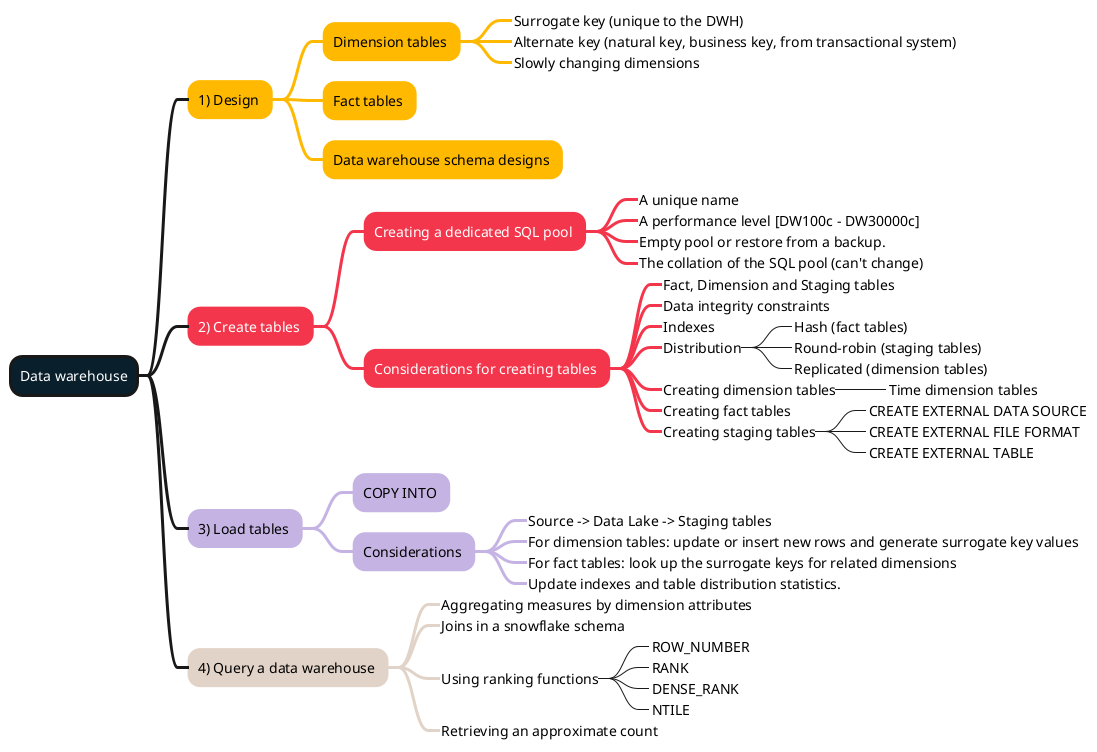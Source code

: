 @startmindmap
<style>
:depth(0) {
    BackgroundColor #091f2c
    FontColor #ffffff
    LineThickness 3.0
}
.topic1 {
    BackgroundColor #ffb900
    LineColor #ffb900
    LineThickness 3.0
    FontColor #000000
}
.topic2 {
    BackgroundColor #f4364c
    LineColor #f4364c
    LineThickness 3.0
    FontColor #ffffff
}
.topic3 {
    BackgroundColor #c5b4e3
    LineColor #c5b4e3
    LineThickness 3.0
    FontColor #000000
}
.topic4 {
    BackgroundColor #e1d3c7
    LineColor #e1d3c7
    LineThickness 3.0
    FontColor #000000
}
.topic5 {
    BackgroundColor #07641d
    LineColor #07641d
    LineThickness 3.0
    FontColor #ffffff
}
</style>
+ Data warehouse
++ 1) Design <<topic1>>
+++ Dimension tables <<topic1>>
++++_ Surrogate key (unique to the DWH)
++++_ Alternate key (natural key, business key, from transactional system)
++++_ Slowly changing dimensions
+++ Fact tables <<topic1>>
+++ Data warehouse schema designs <<topic1>>
++ 2) Create tables <<topic2>>
+++ Creating a dedicated SQL pool <<topic2>>
++++_ A unique name
++++_ A performance level [DW100c - DW30000c]
++++_ Empty pool or restore from a backup.
++++_ The collation of the SQL pool (can't change)
+++ Considerations for creating tables <<topic2>>
++++_ Fact, Dimension and Staging tables
++++_ Data integrity constraints
++++_ Indexes
++++_ Distribution
+++++_ Hash (fact tables)
+++++_ Round-robin (staging tables)
+++++_ Replicated (dimension tables)
++++_ Creating dimension tables
+++++_ Time dimension tables
++++_ Creating fact tables
++++_ Creating staging tables
+++++_ CREATE EXTERNAL DATA SOURCE
+++++_ CREATE EXTERNAL FILE FORMAT
+++++_ CREATE EXTERNAL TABLE
++ 3) Load tables <<topic3>>
+++ COPY INTO <<topic3>>
+++ Considerations <<topic3>>
++++_ Source -> Data Lake -> Staging tables
++++_ For dimension tables: update or insert new rows and generate surrogate key values
++++_ For fact tables: look up the surrogate keys for related dimensions
++++_ Update indexes and table distribution statistics.
++ 4) Query a data warehouse <<topic4>>
+++_ Aggregating measures by dimension attributes
+++_ Joins in a snowflake schema
+++_ Using ranking functions
++++_ ROW_NUMBER
++++_ RANK
++++_ DENSE_RANK
++++_ NTILE
+++_ Retrieving an approximate count
@endmindmap
